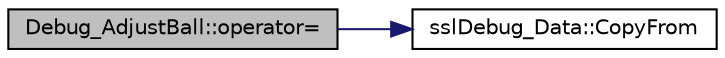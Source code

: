 digraph "Debug_AdjustBall::operator="
{
 // INTERACTIVE_SVG=YES
  edge [fontname="Helvetica",fontsize="10",labelfontname="Helvetica",labelfontsize="10"];
  node [fontname="Helvetica",fontsize="10",shape=record];
  rankdir="LR";
  Node1 [label="Debug_AdjustBall::operator=",height=0.2,width=0.4,color="black", fillcolor="grey75", style="filled", fontcolor="black"];
  Node1 -> Node2 [color="midnightblue",fontsize="10",style="solid",fontname="Helvetica"];
  Node2 [label="sslDebug_Data::CopyFrom",height=0.2,width=0.4,color="black", fillcolor="white", style="filled",URL="$d4/d17/classssl_debug___data.html#a8d2ec0e1951e6d9daaa3391d53f453c6"];
}
